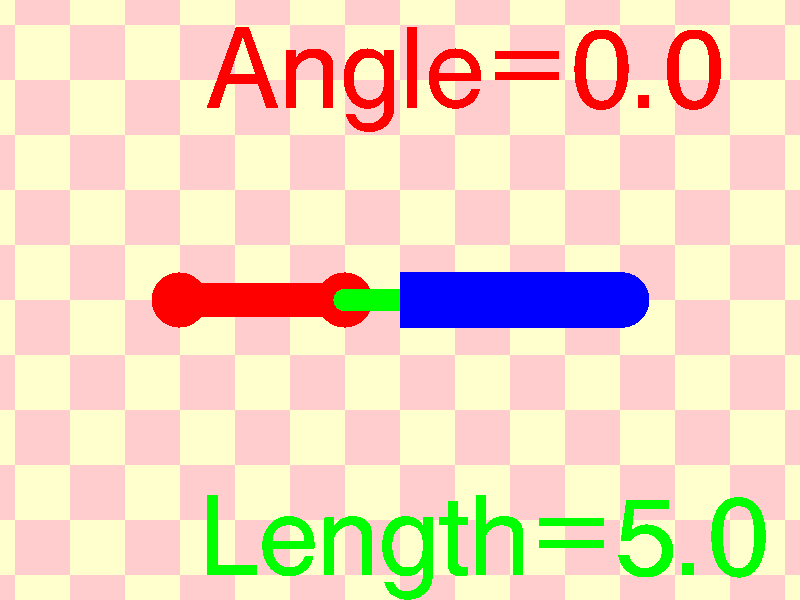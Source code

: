 // Persistence Of Vision raytracer version 3.5 sample file.
// File by Chris Young
// Demonstrates various new vector math functions.
// Animate this scene with clock values +k0.0 to +k1.0

global_settings { assumed_gamma 2.2 }

#include "colors.inc"

#declare Font="cyrvetic.ttf"

// Basic clock runs from 0.0 to 1.0 but we want to move more
//  than that.  Define a scaled version.

#declare Clock360 = 360*clock;
#declare ClockRot = Clock360*z;


// An object that rotates one full circle of 360 degrees
#declare Arm =
 union{
   cylinder{0,3*x,.3}
   sphere{0,.5}
   sphere{3*x,.5}
   pigment{Red}
   rotate ClockRot
 }

// A point on the object that is rotating
#declare Attach_Point=vrotate(x*3,ClockRot);

// A point where we will anchor the push rod
#declare Fixed_Point =x*8;

// This rod runs from the Attach_Point to the Fixed_Point.
// It varies in length as the Arm rotates.
#declare Long_Rod=
 union{
   sphere{Attach_Point,.2}
   cylinder {Attach_Point,Fixed_Point,0.2 }
   pigment{Green}
 }

// Use the vlength function to compute the length.
#declare Long_Length=vlength(Attach_Point - Fixed_Point);

// We want a fixed length short, fat rod that follows the same angle
// as the long rod.  Compute a unit vector that is parallel to
// the long rod.

#declare Normalized_Point = vnormalize(Attach_Point-Fixed_Point);

#declare Short_Length=4;

#declare Short_Rod=
  union{
    sphere{0,.5}
    cylinder {0,Short_Length*Normalized_Point,0.5}
    translate Fixed_Point  // move into place
    pigment{Blue}
  }

union {
  object{Arm}
  union {
    object{Long_Rod}
    object{Short_Rod}
    translate -z/2
  }
  translate -x*4
}

text{ttf Font concat("Angle=",str(Clock360,1,1)),0.1,0 scale 2 pigment{Red} translate <-3.5,3.5,0>}
text{ttf Font concat("Length=",str(Long_Length,1,1)),0.1,0 scale 2 pigment{Green} translate <-3.5,-5,0>}

camera {
   location  <0, 0, -120>
   direction <0, 0.5,  11>
   look_at   <0, 0,   0>
}

light_source { <5000, 10000, -20000> color White}
plane { -z, -1/3 pigment {checker color rgb <1,.8,.8> color rgb <1,1,.8>} }

